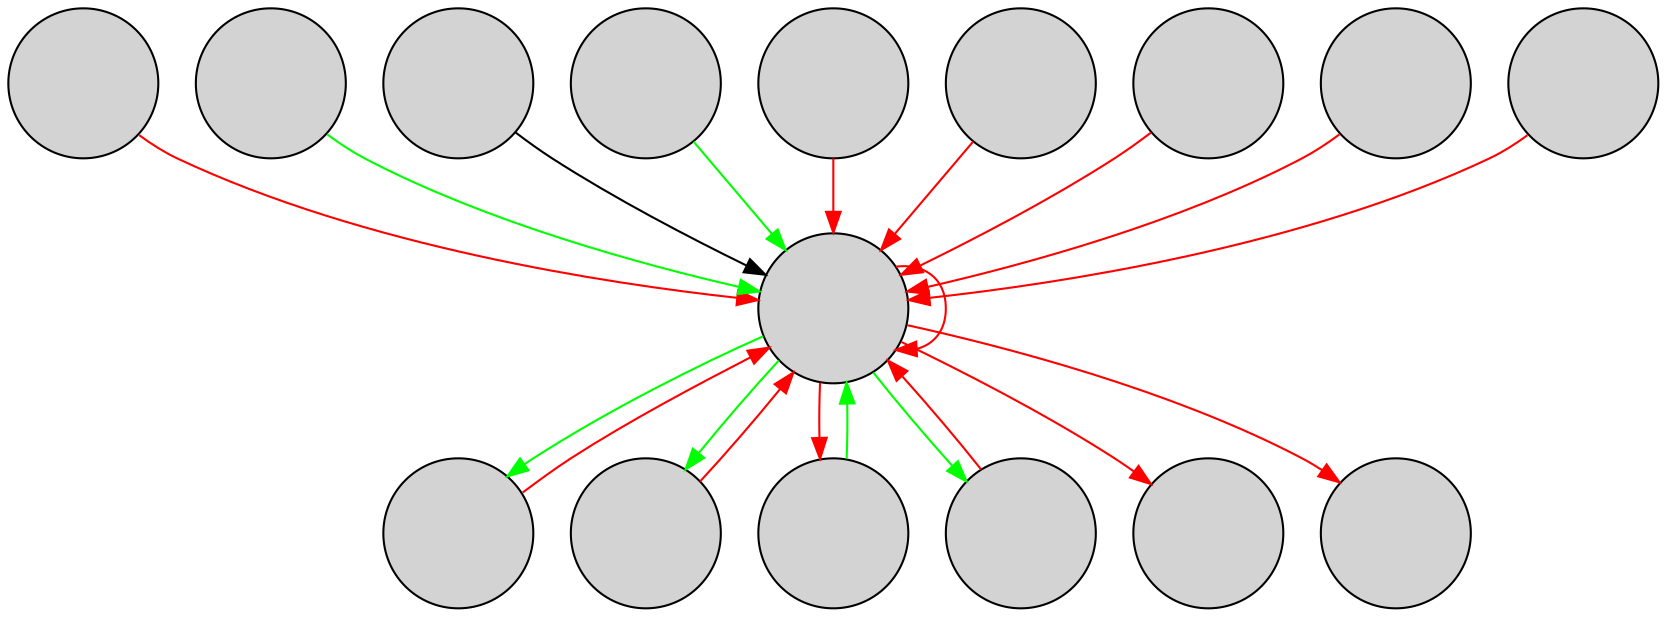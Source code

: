 digraph G {
  node [shape=circle fixedsize=true width=1 height=1 style=filled label="" ]
    steelS [ image="images/steel.png" ]
    normalS [ image="images/normal.png" ]
    fightingS [ image="images/fighting.png" ]
    rockS [ image="images/rock.png" ]
    poisonS [ image="images/poison.png" ]
    fairyS [ image="images/fairy.png" ]
    groundS [ image="images/ground.png" ]
    bugS [ image="images/bug.png" ]
    flyingS [ image="images/flying.png" ]
    normalS [ image="images/normal.png" ]
    dragonS [ image="images/dragon.png" ]
    grassS [ image="images/grass.png" ]
    psychicS [ image="images/psychic.png" ]
    fireS [ image="images/fire.png" ]
    iceS [ image="images/ice.png" ]
    waterS [ image="images/water.png" ]
    electricS [ image="images/electric.png" ]
  poisonS -> steelS [ color=black ]
  psychicS -> steelS [ color=red ]
  normalS -> steelS [ color=red ]
  flyingS -> steelS [ color=red ]
  grassS -> steelS [ color=red ]
  dragonS -> steelS [ color=red ]
  fairyS -> steelS [ color=red ]
  rockS -> steelS [ color=red ]
  bugS -> steelS [ color=red ]
  groundS -> steelS [ color=green ]
  fightingS -> steelS [ color=green ]
  steelS -> rockS [ color=green ]
  steelS -> fairyS [ color=green ]
  steelS -> waterS [ color=red ]
  fireS -> steelS [ color=green ]
  steelS -> fireS [ color=red ]
  steelS -> electricS [ color=red ]
  steelS -> iceS [ color=green ]
  iceS -> steelS [ color=red ]
  steelS -> steelS [ color=red ]
}
